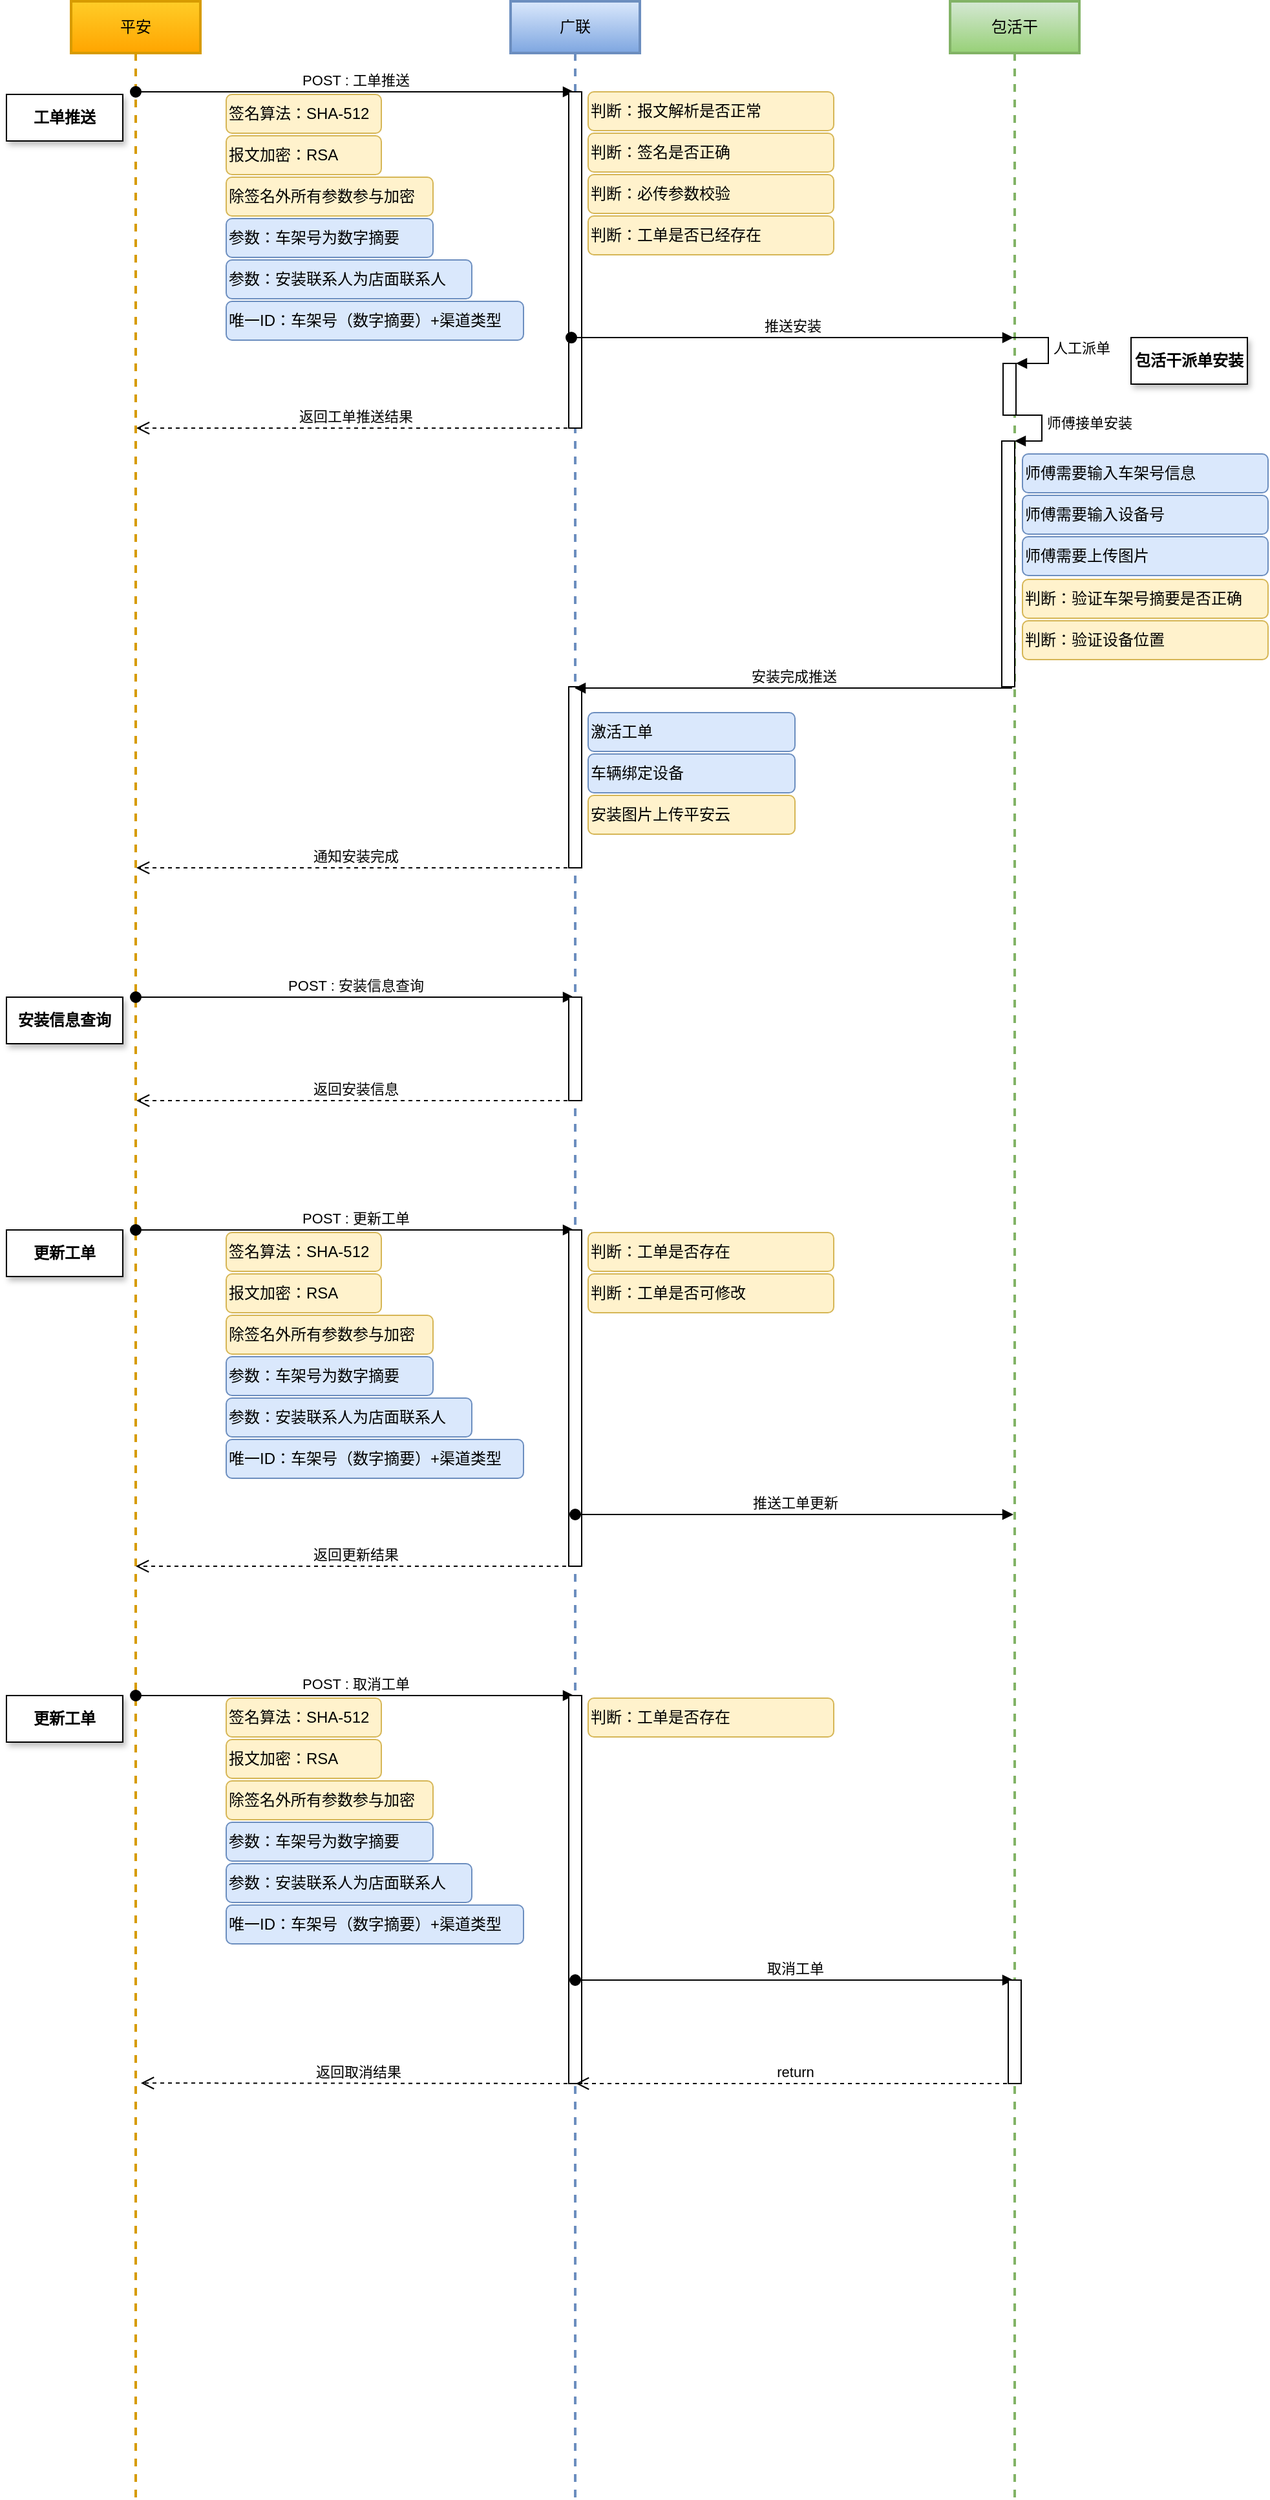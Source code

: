 <mxfile version="14.7.2" type="github">
  <diagram id="0" name="Page-1">
    <mxGraphModel dx="942" dy="572" grid="1" gridSize="10" guides="1" tooltips="1" connect="1" arrows="1" fold="0" page="1" pageScale="1" pageWidth="826" pageHeight="1169" background="none" math="1" shadow="0">
      <root>
        <mxCell id="0" />
        <mxCell id="1" parent="0" />
        <mxCell id="PKEPj2NAEDAo1NqbGAmX-19" value="平安" style="shape=umlLifeline;perimeter=lifelinePerimeter;whiteSpace=wrap;html=1;container=1;collapsible=0;recursiveResize=0;outlineConnect=0;fillColor=#ffcd28;strokeColor=#d79b00;gradientColor=#ffa500;strokeWidth=2;" vertex="1" parent="1">
          <mxGeometry x="90" y="110" width="100" height="1930" as="geometry" />
        </mxCell>
        <mxCell id="PKEPj2NAEDAo1NqbGAmX-24" value="POST : 工单推送" style="html=1;verticalAlign=bottom;startArrow=oval;startFill=1;endArrow=block;startSize=8;" edge="1" parent="PKEPj2NAEDAo1NqbGAmX-19" target="PKEPj2NAEDAo1NqbGAmX-22">
          <mxGeometry width="60" relative="1" as="geometry">
            <mxPoint x="50" y="70" as="sourcePoint" />
            <mxPoint x="110" y="70" as="targetPoint" />
          </mxGeometry>
        </mxCell>
        <mxCell id="PKEPj2NAEDAo1NqbGAmX-74" value="POST : 安装信息查询" style="html=1;verticalAlign=bottom;startArrow=oval;startFill=1;endArrow=block;startSize=8;" edge="1" parent="PKEPj2NAEDAo1NqbGAmX-19" target="PKEPj2NAEDAo1NqbGAmX-22">
          <mxGeometry width="60" relative="1" as="geometry">
            <mxPoint x="50" y="770" as="sourcePoint" />
            <mxPoint x="380" y="770" as="targetPoint" />
          </mxGeometry>
        </mxCell>
        <mxCell id="PKEPj2NAEDAo1NqbGAmX-77" value="POST : 更新工单" style="html=1;verticalAlign=bottom;startArrow=oval;startFill=1;endArrow=block;startSize=8;" edge="1" parent="PKEPj2NAEDAo1NqbGAmX-19" target="PKEPj2NAEDAo1NqbGAmX-22">
          <mxGeometry width="60" relative="1" as="geometry">
            <mxPoint x="50" y="950" as="sourcePoint" />
            <mxPoint x="110" y="950" as="targetPoint" />
          </mxGeometry>
        </mxCell>
        <mxCell id="PKEPj2NAEDAo1NqbGAmX-92" value="POST : 取消工单" style="html=1;verticalAlign=bottom;startArrow=oval;startFill=1;endArrow=block;startSize=8;" edge="1" parent="PKEPj2NAEDAo1NqbGAmX-19" target="PKEPj2NAEDAo1NqbGAmX-22">
          <mxGeometry width="60" relative="1" as="geometry">
            <mxPoint x="50" y="1310" as="sourcePoint" />
            <mxPoint x="110" y="1310" as="targetPoint" />
          </mxGeometry>
        </mxCell>
        <mxCell id="PKEPj2NAEDAo1NqbGAmX-22" value="广联" style="shape=umlLifeline;perimeter=lifelinePerimeter;whiteSpace=wrap;html=1;container=1;collapsible=0;recursiveResize=0;outlineConnect=0;fillColor=#dae8fc;strokeColor=#6c8ebf;gradientColor=#7ea6e0;strokeWidth=2;" vertex="1" parent="1">
          <mxGeometry x="430" y="110" width="100" height="1930" as="geometry" />
        </mxCell>
        <mxCell id="PKEPj2NAEDAo1NqbGAmX-33" value="" style="html=1;points=[];perimeter=orthogonalPerimeter;align=left;" vertex="1" parent="PKEPj2NAEDAo1NqbGAmX-22">
          <mxGeometry x="45" y="70" width="10" height="260" as="geometry" />
        </mxCell>
        <mxCell id="PKEPj2NAEDAo1NqbGAmX-64" value="" style="html=1;points=[];perimeter=orthogonalPerimeter;align=left;" vertex="1" parent="PKEPj2NAEDAo1NqbGAmX-22">
          <mxGeometry x="45" y="530" width="10" height="140" as="geometry" />
        </mxCell>
        <mxCell id="PKEPj2NAEDAo1NqbGAmX-85" value="" style="html=1;points=[];perimeter=orthogonalPerimeter;shadow=0;strokeWidth=1;align=center;" vertex="1" parent="PKEPj2NAEDAo1NqbGAmX-22">
          <mxGeometry x="45" y="950" width="10" height="260" as="geometry" />
        </mxCell>
        <mxCell id="PKEPj2NAEDAo1NqbGAmX-89" value="推送工单更新" style="html=1;verticalAlign=bottom;startArrow=oval;startFill=1;endArrow=block;startSize=8;" edge="1" parent="PKEPj2NAEDAo1NqbGAmX-22" target="PKEPj2NAEDAo1NqbGAmX-23">
          <mxGeometry width="60" relative="1" as="geometry">
            <mxPoint x="50" y="1170" as="sourcePoint" />
            <mxPoint x="110" y="1170" as="targetPoint" />
          </mxGeometry>
        </mxCell>
        <mxCell id="PKEPj2NAEDAo1NqbGAmX-99" value="" style="html=1;points=[];perimeter=orthogonalPerimeter;shadow=0;strokeWidth=1;align=center;" vertex="1" parent="PKEPj2NAEDAo1NqbGAmX-22">
          <mxGeometry x="45" y="1310" width="10" height="300" as="geometry" />
        </mxCell>
        <mxCell id="PKEPj2NAEDAo1NqbGAmX-101" value="取消工单" style="html=1;verticalAlign=bottom;startArrow=oval;startFill=1;endArrow=block;startSize=8;" edge="1" parent="PKEPj2NAEDAo1NqbGAmX-22" target="PKEPj2NAEDAo1NqbGAmX-23">
          <mxGeometry width="60" relative="1" as="geometry">
            <mxPoint x="50" y="1530" as="sourcePoint" />
            <mxPoint x="110" y="1530" as="targetPoint" />
          </mxGeometry>
        </mxCell>
        <mxCell id="PKEPj2NAEDAo1NqbGAmX-23" value="包活干" style="shape=umlLifeline;perimeter=lifelinePerimeter;whiteSpace=wrap;html=1;container=1;collapsible=0;recursiveResize=0;outlineConnect=0;fillColor=#d5e8d4;strokeColor=#82b366;gradientColor=#97d077;strokeWidth=2;" vertex="1" parent="1">
          <mxGeometry x="770" y="110" width="100" height="1930" as="geometry" />
        </mxCell>
        <mxCell id="PKEPj2NAEDAo1NqbGAmX-56" value="" style="html=1;points=[];perimeter=orthogonalPerimeter;align=left;" vertex="1" parent="PKEPj2NAEDAo1NqbGAmX-23">
          <mxGeometry x="40" y="340" width="10" height="190" as="geometry" />
        </mxCell>
        <mxCell id="PKEPj2NAEDAo1NqbGAmX-57" value="师傅接单安装" style="edgeStyle=orthogonalEdgeStyle;html=1;align=left;spacingLeft=2;endArrow=block;rounded=0;entryX=1;entryY=0;" edge="1" target="PKEPj2NAEDAo1NqbGAmX-56" parent="PKEPj2NAEDAo1NqbGAmX-23">
          <mxGeometry relative="1" as="geometry">
            <mxPoint x="41" y="320" as="sourcePoint" />
            <Array as="points">
              <mxPoint x="71" y="320" />
            </Array>
          </mxGeometry>
        </mxCell>
        <mxCell id="PKEPj2NAEDAo1NqbGAmX-102" value="" style="html=1;points=[];perimeter=orthogonalPerimeter;shadow=0;strokeWidth=1;align=center;" vertex="1" parent="PKEPj2NAEDAo1NqbGAmX-23">
          <mxGeometry x="45" y="1530" width="10" height="80" as="geometry" />
        </mxCell>
        <mxCell id="PKEPj2NAEDAo1NqbGAmX-27" value="签名算法：SHA-512" style="rounded=1;whiteSpace=wrap;html=1;fillColor=#fff2cc;strokeColor=#d6b656;align=left;" vertex="1" parent="1">
          <mxGeometry x="210" y="182" width="120" height="30" as="geometry" />
        </mxCell>
        <mxCell id="PKEPj2NAEDAo1NqbGAmX-28" value="报文加密：RSA" style="rounded=1;whiteSpace=wrap;html=1;fillColor=#fff2cc;strokeColor=#d6b656;align=left;" vertex="1" parent="1">
          <mxGeometry x="210" y="214" width="120" height="30" as="geometry" />
        </mxCell>
        <mxCell id="PKEPj2NAEDAo1NqbGAmX-29" value="除签名外所有参数参与加密" style="rounded=1;whiteSpace=wrap;html=1;fillColor=#fff2cc;strokeColor=#d6b656;align=left;" vertex="1" parent="1">
          <mxGeometry x="210" y="246" width="160" height="30" as="geometry" />
        </mxCell>
        <mxCell id="PKEPj2NAEDAo1NqbGAmX-30" value="参数：车架号为数字摘要" style="rounded=1;whiteSpace=wrap;html=1;fillColor=#dae8fc;strokeColor=#6c8ebf;align=left;" vertex="1" parent="1">
          <mxGeometry x="210" y="278" width="160" height="30" as="geometry" />
        </mxCell>
        <mxCell id="PKEPj2NAEDAo1NqbGAmX-31" value="参数：安装联系人为店面联系人" style="rounded=1;whiteSpace=wrap;html=1;fillColor=#dae8fc;strokeColor=#6c8ebf;align=left;" vertex="1" parent="1">
          <mxGeometry x="210" y="310" width="190" height="30" as="geometry" />
        </mxCell>
        <mxCell id="PKEPj2NAEDAo1NqbGAmX-32" value="唯一ID：车架号（数字摘要）+渠道类型" style="rounded=1;whiteSpace=wrap;html=1;fillColor=#dae8fc;strokeColor=#6c8ebf;align=left;" vertex="1" parent="1">
          <mxGeometry x="210" y="342" width="230" height="30" as="geometry" />
        </mxCell>
        <mxCell id="PKEPj2NAEDAo1NqbGAmX-34" value="推送安装" style="html=1;verticalAlign=bottom;startArrow=oval;startFill=1;endArrow=block;startSize=8;exitX=0.2;exitY=0.731;exitDx=0;exitDy=0;exitPerimeter=0;" edge="1" parent="1" source="PKEPj2NAEDAo1NqbGAmX-33" target="PKEPj2NAEDAo1NqbGAmX-23">
          <mxGeometry width="60" relative="1" as="geometry">
            <mxPoint x="480" y="260" as="sourcePoint" />
            <mxPoint x="540" y="260" as="targetPoint" />
          </mxGeometry>
        </mxCell>
        <mxCell id="PKEPj2NAEDAo1NqbGAmX-35" value="返回工单推送结果" style="html=1;verticalAlign=bottom;endArrow=open;dashed=1;endSize=8;" edge="1" parent="1" target="PKEPj2NAEDAo1NqbGAmX-19">
          <mxGeometry relative="1" as="geometry">
            <mxPoint x="480" y="440" as="sourcePoint" />
            <mxPoint x="400" y="440" as="targetPoint" />
          </mxGeometry>
        </mxCell>
        <mxCell id="PKEPj2NAEDAo1NqbGAmX-37" value="判断：报文解析是否正常" style="rounded=1;whiteSpace=wrap;html=1;fillColor=#fff2cc;strokeColor=#d6b656;align=left;" vertex="1" parent="1">
          <mxGeometry x="490" y="180" width="190" height="30" as="geometry" />
        </mxCell>
        <mxCell id="PKEPj2NAEDAo1NqbGAmX-38" value="判断：签名是否正确" style="rounded=1;whiteSpace=wrap;html=1;fillColor=#fff2cc;strokeColor=#d6b656;align=left;" vertex="1" parent="1">
          <mxGeometry x="490" y="212" width="190" height="30" as="geometry" />
        </mxCell>
        <mxCell id="PKEPj2NAEDAo1NqbGAmX-39" value="判断：必传参数校验" style="rounded=1;whiteSpace=wrap;html=1;fillColor=#fff2cc;strokeColor=#d6b656;align=left;" vertex="1" parent="1">
          <mxGeometry x="490" y="244" width="190" height="30" as="geometry" />
        </mxCell>
        <mxCell id="PKEPj2NAEDAo1NqbGAmX-40" value="判断：工单是否已经存在" style="rounded=1;whiteSpace=wrap;html=1;fillColor=#fff2cc;strokeColor=#d6b656;align=left;" vertex="1" parent="1">
          <mxGeometry x="490" y="276" width="190" height="30" as="geometry" />
        </mxCell>
        <mxCell id="PKEPj2NAEDAo1NqbGAmX-52" value="" style="html=1;points=[];perimeter=orthogonalPerimeter;align=left;" vertex="1" parent="1">
          <mxGeometry x="811" y="390" width="10" height="40" as="geometry" />
        </mxCell>
        <mxCell id="PKEPj2NAEDAo1NqbGAmX-53" value="人工派单" style="edgeStyle=orthogonalEdgeStyle;html=1;align=left;spacingLeft=2;endArrow=block;rounded=0;entryX=1;entryY=0;" edge="1" target="PKEPj2NAEDAo1NqbGAmX-52" parent="1">
          <mxGeometry relative="1" as="geometry">
            <mxPoint x="816" y="370" as="sourcePoint" />
            <Array as="points">
              <mxPoint x="846" y="370" />
            </Array>
          </mxGeometry>
        </mxCell>
        <mxCell id="PKEPj2NAEDAo1NqbGAmX-58" value="师傅需要输入车架号信息" style="rounded=1;whiteSpace=wrap;html=1;fillColor=#dae8fc;strokeColor=#6c8ebf;align=left;" vertex="1" parent="1">
          <mxGeometry x="826" y="460" width="190" height="30" as="geometry" />
        </mxCell>
        <mxCell id="PKEPj2NAEDAo1NqbGAmX-59" value="师傅需要输入设备号" style="rounded=1;whiteSpace=wrap;html=1;fillColor=#dae8fc;strokeColor=#6c8ebf;align=left;" vertex="1" parent="1">
          <mxGeometry x="826" y="492" width="190" height="30" as="geometry" />
        </mxCell>
        <mxCell id="PKEPj2NAEDAo1NqbGAmX-60" value="师傅需要上传图片" style="rounded=1;whiteSpace=wrap;html=1;fillColor=#dae8fc;strokeColor=#6c8ebf;align=left;" vertex="1" parent="1">
          <mxGeometry x="826" y="524" width="190" height="30" as="geometry" />
        </mxCell>
        <mxCell id="PKEPj2NAEDAo1NqbGAmX-61" value="判断：验证车架号摘要是否正确" style="rounded=1;whiteSpace=wrap;html=1;fillColor=#fff2cc;strokeColor=#d6b656;align=left;" vertex="1" parent="1">
          <mxGeometry x="826" y="557" width="190" height="30" as="geometry" />
        </mxCell>
        <mxCell id="PKEPj2NAEDAo1NqbGAmX-62" value="判断：验证设备位置" style="rounded=1;whiteSpace=wrap;html=1;fillColor=#fff2cc;strokeColor=#d6b656;align=left;" vertex="1" parent="1">
          <mxGeometry x="826" y="589" width="190" height="30" as="geometry" />
        </mxCell>
        <mxCell id="PKEPj2NAEDAo1NqbGAmX-63" value="安装完成推送" style="html=1;verticalAlign=bottom;endArrow=block;exitX=0.8;exitY=1.016;exitDx=0;exitDy=0;exitPerimeter=0;" edge="1" parent="1">
          <mxGeometry width="80" relative="1" as="geometry">
            <mxPoint x="818" y="641.04" as="sourcePoint" />
            <mxPoint x="479.5" y="641.04" as="targetPoint" />
          </mxGeometry>
        </mxCell>
        <mxCell id="PKEPj2NAEDAo1NqbGAmX-65" value="激活工单" style="rounded=1;whiteSpace=wrap;html=1;fillColor=#dae8fc;strokeColor=#6c8ebf;align=left;" vertex="1" parent="1">
          <mxGeometry x="490" y="660" width="160" height="30" as="geometry" />
        </mxCell>
        <mxCell id="PKEPj2NAEDAo1NqbGAmX-66" value="车辆绑定设备" style="rounded=1;whiteSpace=wrap;html=1;fillColor=#dae8fc;strokeColor=#6c8ebf;align=left;" vertex="1" parent="1">
          <mxGeometry x="490" y="692" width="160" height="30" as="geometry" />
        </mxCell>
        <mxCell id="PKEPj2NAEDAo1NqbGAmX-67" value="安装图片上传平安云" style="rounded=1;whiteSpace=wrap;html=1;fillColor=#fff2cc;strokeColor=#d6b656;align=left;" vertex="1" parent="1">
          <mxGeometry x="490" y="724" width="160" height="30" as="geometry" />
        </mxCell>
        <mxCell id="PKEPj2NAEDAo1NqbGAmX-68" value="通知安装完成" style="html=1;verticalAlign=bottom;endArrow=open;dashed=1;endSize=8;" edge="1" parent="1" target="PKEPj2NAEDAo1NqbGAmX-19">
          <mxGeometry relative="1" as="geometry">
            <mxPoint x="480" y="780" as="sourcePoint" />
            <mxPoint x="400" y="780" as="targetPoint" />
          </mxGeometry>
        </mxCell>
        <mxCell id="PKEPj2NAEDAo1NqbGAmX-69" value="" style="html=1;points=[];perimeter=orthogonalPerimeter;align=left;" vertex="1" parent="1">
          <mxGeometry x="475" y="880" width="10" height="80" as="geometry" />
        </mxCell>
        <mxCell id="PKEPj2NAEDAo1NqbGAmX-72" value="工单推送" style="rounded=0;whiteSpace=wrap;html=1;align=center;fontStyle=1;shadow=1;" vertex="1" parent="1">
          <mxGeometry x="40" y="182" width="90" height="36" as="geometry" />
        </mxCell>
        <mxCell id="PKEPj2NAEDAo1NqbGAmX-73" value="安装信息查询" style="rounded=0;whiteSpace=wrap;html=1;align=center;fontStyle=1;shadow=1;" vertex="1" parent="1">
          <mxGeometry x="40" y="880" width="90" height="36" as="geometry" />
        </mxCell>
        <mxCell id="PKEPj2NAEDAo1NqbGAmX-75" value="返回安装信息" style="html=1;verticalAlign=bottom;endArrow=open;dashed=1;endSize=8;" edge="1" parent="1" target="PKEPj2NAEDAo1NqbGAmX-19">
          <mxGeometry relative="1" as="geometry">
            <mxPoint x="480" y="960" as="sourcePoint" />
            <mxPoint x="400" y="960" as="targetPoint" />
          </mxGeometry>
        </mxCell>
        <mxCell id="PKEPj2NAEDAo1NqbGAmX-76" value="更新工单" style="rounded=0;whiteSpace=wrap;html=1;align=center;fontStyle=1;shadow=1;" vertex="1" parent="1">
          <mxGeometry x="40" y="1060" width="90" height="36" as="geometry" />
        </mxCell>
        <mxCell id="PKEPj2NAEDAo1NqbGAmX-78" value="签名算法：SHA-512" style="rounded=1;whiteSpace=wrap;html=1;fillColor=#fff2cc;strokeColor=#d6b656;align=left;" vertex="1" parent="1">
          <mxGeometry x="210" y="1062" width="120" height="30" as="geometry" />
        </mxCell>
        <mxCell id="PKEPj2NAEDAo1NqbGAmX-79" value="报文加密：RSA" style="rounded=1;whiteSpace=wrap;html=1;fillColor=#fff2cc;strokeColor=#d6b656;align=left;" vertex="1" parent="1">
          <mxGeometry x="210" y="1094" width="120" height="30" as="geometry" />
        </mxCell>
        <mxCell id="PKEPj2NAEDAo1NqbGAmX-80" value="除签名外所有参数参与加密" style="rounded=1;whiteSpace=wrap;html=1;fillColor=#fff2cc;strokeColor=#d6b656;align=left;" vertex="1" parent="1">
          <mxGeometry x="210" y="1126" width="160" height="30" as="geometry" />
        </mxCell>
        <mxCell id="PKEPj2NAEDAo1NqbGAmX-81" value="参数：车架号为数字摘要" style="rounded=1;whiteSpace=wrap;html=1;fillColor=#dae8fc;strokeColor=#6c8ebf;align=left;" vertex="1" parent="1">
          <mxGeometry x="210" y="1158" width="160" height="30" as="geometry" />
        </mxCell>
        <mxCell id="PKEPj2NAEDAo1NqbGAmX-82" value="参数：安装联系人为店面联系人" style="rounded=1;whiteSpace=wrap;html=1;fillColor=#dae8fc;strokeColor=#6c8ebf;align=left;" vertex="1" parent="1">
          <mxGeometry x="210" y="1190" width="190" height="30" as="geometry" />
        </mxCell>
        <mxCell id="PKEPj2NAEDAo1NqbGAmX-83" value="唯一ID：车架号（数字摘要）+渠道类型" style="rounded=1;whiteSpace=wrap;html=1;fillColor=#dae8fc;strokeColor=#6c8ebf;align=left;" vertex="1" parent="1">
          <mxGeometry x="210" y="1222" width="230" height="30" as="geometry" />
        </mxCell>
        <mxCell id="PKEPj2NAEDAo1NqbGAmX-86" value="返回更新结果" style="html=1;verticalAlign=bottom;endArrow=open;dashed=1;endSize=8;" edge="1" parent="1">
          <mxGeometry relative="1" as="geometry">
            <mxPoint x="479" y="1320" as="sourcePoint" />
            <mxPoint x="140" y="1320" as="targetPoint" />
          </mxGeometry>
        </mxCell>
        <mxCell id="PKEPj2NAEDAo1NqbGAmX-87" value="判断：工单是否存在" style="rounded=1;whiteSpace=wrap;html=1;fillColor=#fff2cc;strokeColor=#d6b656;align=left;" vertex="1" parent="1">
          <mxGeometry x="490" y="1062" width="190" height="30" as="geometry" />
        </mxCell>
        <mxCell id="PKEPj2NAEDAo1NqbGAmX-88" value="判断：工单是否可修改" style="rounded=1;whiteSpace=wrap;html=1;fillColor=#fff2cc;strokeColor=#d6b656;align=left;" vertex="1" parent="1">
          <mxGeometry x="490" y="1094" width="190" height="30" as="geometry" />
        </mxCell>
        <mxCell id="PKEPj2NAEDAo1NqbGAmX-90" value="包活干派单安装" style="rounded=0;whiteSpace=wrap;html=1;align=center;fontStyle=1;shadow=1;" vertex="1" parent="1">
          <mxGeometry x="910" y="370" width="90" height="36" as="geometry" />
        </mxCell>
        <mxCell id="PKEPj2NAEDAo1NqbGAmX-91" value="更新工单" style="rounded=0;whiteSpace=wrap;html=1;align=center;fontStyle=1;shadow=1;" vertex="1" parent="1">
          <mxGeometry x="40" y="1420" width="90" height="36" as="geometry" />
        </mxCell>
        <mxCell id="PKEPj2NAEDAo1NqbGAmX-93" value="签名算法：SHA-512" style="rounded=1;whiteSpace=wrap;html=1;fillColor=#fff2cc;strokeColor=#d6b656;align=left;" vertex="1" parent="1">
          <mxGeometry x="210" y="1422" width="120" height="30" as="geometry" />
        </mxCell>
        <mxCell id="PKEPj2NAEDAo1NqbGAmX-94" value="报文加密：RSA" style="rounded=1;whiteSpace=wrap;html=1;fillColor=#fff2cc;strokeColor=#d6b656;align=left;" vertex="1" parent="1">
          <mxGeometry x="210" y="1454" width="120" height="30" as="geometry" />
        </mxCell>
        <mxCell id="PKEPj2NAEDAo1NqbGAmX-95" value="除签名外所有参数参与加密" style="rounded=1;whiteSpace=wrap;html=1;fillColor=#fff2cc;strokeColor=#d6b656;align=left;" vertex="1" parent="1">
          <mxGeometry x="210" y="1486" width="160" height="30" as="geometry" />
        </mxCell>
        <mxCell id="PKEPj2NAEDAo1NqbGAmX-96" value="参数：车架号为数字摘要" style="rounded=1;whiteSpace=wrap;html=1;fillColor=#dae8fc;strokeColor=#6c8ebf;align=left;" vertex="1" parent="1">
          <mxGeometry x="210" y="1518" width="160" height="30" as="geometry" />
        </mxCell>
        <mxCell id="PKEPj2NAEDAo1NqbGAmX-97" value="参数：安装联系人为店面联系人" style="rounded=1;whiteSpace=wrap;html=1;fillColor=#dae8fc;strokeColor=#6c8ebf;align=left;" vertex="1" parent="1">
          <mxGeometry x="210" y="1550" width="190" height="30" as="geometry" />
        </mxCell>
        <mxCell id="PKEPj2NAEDAo1NqbGAmX-98" value="唯一ID：车架号（数字摘要）+渠道类型" style="rounded=1;whiteSpace=wrap;html=1;fillColor=#dae8fc;strokeColor=#6c8ebf;align=left;" vertex="1" parent="1">
          <mxGeometry x="210" y="1582" width="230" height="30" as="geometry" />
        </mxCell>
        <mxCell id="PKEPj2NAEDAo1NqbGAmX-100" value="判断：工单是否存在" style="rounded=1;whiteSpace=wrap;html=1;fillColor=#fff2cc;strokeColor=#d6b656;align=left;" vertex="1" parent="1">
          <mxGeometry x="490" y="1422" width="190" height="30" as="geometry" />
        </mxCell>
        <mxCell id="PKEPj2NAEDAo1NqbGAmX-103" value="return" style="html=1;verticalAlign=bottom;endArrow=open;dashed=1;endSize=8;" edge="1" parent="1" target="PKEPj2NAEDAo1NqbGAmX-22">
          <mxGeometry relative="1" as="geometry">
            <mxPoint x="820" y="1720" as="sourcePoint" />
            <mxPoint x="740" y="1720" as="targetPoint" />
          </mxGeometry>
        </mxCell>
        <mxCell id="PKEPj2NAEDAo1NqbGAmX-104" value="返回取消结果" style="html=1;verticalAlign=bottom;endArrow=open;dashed=1;endSize=8;entryX=0.54;entryY=0.834;entryDx=0;entryDy=0;entryPerimeter=0;" edge="1" parent="1" target="PKEPj2NAEDAo1NqbGAmX-19">
          <mxGeometry relative="1" as="geometry">
            <mxPoint x="480" y="1720" as="sourcePoint" />
            <mxPoint x="400" y="1720" as="targetPoint" />
          </mxGeometry>
        </mxCell>
      </root>
    </mxGraphModel>
  </diagram>
</mxfile>
